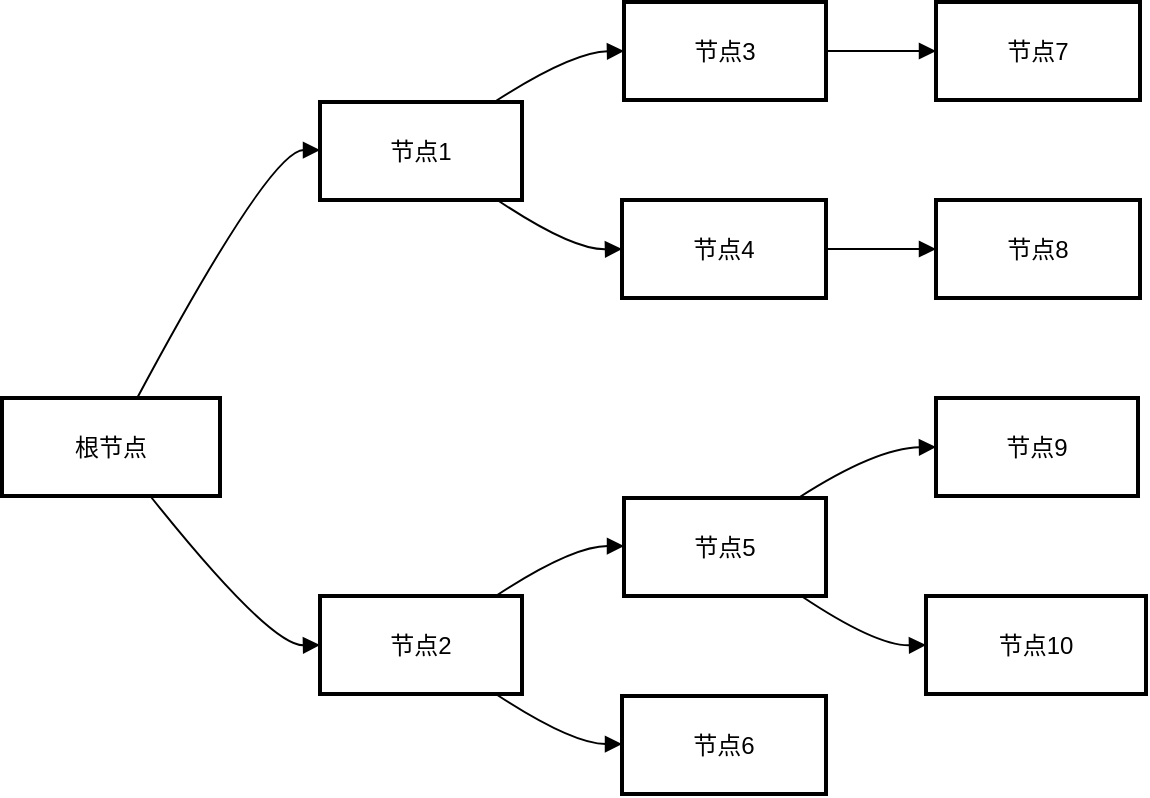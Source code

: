 <mxfile version="24.7.17">
  <diagram name="第 1 页" id="fFhrtoRJWJOJAEUbaa_x">
    <mxGraphModel>
      <root>
        <mxCell id="0" />
        <mxCell id="1" parent="0" />
        <mxCell id="2" value="根节点" style="whiteSpace=wrap;strokeWidth=2;" vertex="1" parent="1">
          <mxGeometry x="8" y="206" width="109" height="49" as="geometry" />
        </mxCell>
        <mxCell id="3" value="节点1" style="whiteSpace=wrap;strokeWidth=2;" vertex="1" parent="1">
          <mxGeometry x="167" y="58" width="101" height="49" as="geometry" />
        </mxCell>
        <mxCell id="4" value="节点2" style="whiteSpace=wrap;strokeWidth=2;" vertex="1" parent="1">
          <mxGeometry x="167" y="305" width="101" height="49" as="geometry" />
        </mxCell>
        <mxCell id="5" value="节点3" style="whiteSpace=wrap;strokeWidth=2;" vertex="1" parent="1">
          <mxGeometry x="319" y="8" width="101" height="49" as="geometry" />
        </mxCell>
        <mxCell id="6" value="节点4" style="whiteSpace=wrap;strokeWidth=2;" vertex="1" parent="1">
          <mxGeometry x="318" y="107" width="102" height="49" as="geometry" />
        </mxCell>
        <mxCell id="7" value="节点5" style="whiteSpace=wrap;strokeWidth=2;" vertex="1" parent="1">
          <mxGeometry x="319" y="256" width="101" height="49" as="geometry" />
        </mxCell>
        <mxCell id="8" value="节点6" style="whiteSpace=wrap;strokeWidth=2;" vertex="1" parent="1">
          <mxGeometry x="318" y="355" width="102" height="49" as="geometry" />
        </mxCell>
        <mxCell id="9" value="节点7" style="whiteSpace=wrap;strokeWidth=2;" vertex="1" parent="1">
          <mxGeometry x="475" y="8" width="102" height="49" as="geometry" />
        </mxCell>
        <mxCell id="10" value="节点8" style="whiteSpace=wrap;strokeWidth=2;" vertex="1" parent="1">
          <mxGeometry x="475" y="107" width="102" height="49" as="geometry" />
        </mxCell>
        <mxCell id="11" value="节点9" style="whiteSpace=wrap;strokeWidth=2;" vertex="1" parent="1">
          <mxGeometry x="475" y="206" width="101" height="49" as="geometry" />
        </mxCell>
        <mxCell id="12" value="节点10" style="whiteSpace=wrap;strokeWidth=2;" vertex="1" parent="1">
          <mxGeometry x="470" y="305" width="110" height="49" as="geometry" />
        </mxCell>
        <mxCell id="13" value="" style="curved=1;startArrow=none;endArrow=block;exitX=0.62;exitY=0;entryX=0;entryY=0.49;" edge="1" parent="1" source="2" target="3">
          <mxGeometry relative="1" as="geometry">
            <Array as="points">
              <mxPoint x="142" y="82" />
            </Array>
          </mxGeometry>
        </mxCell>
        <mxCell id="14" value="" style="curved=1;startArrow=none;endArrow=block;exitX=0.68;exitY=1;entryX=0;entryY=0.5;" edge="1" parent="1" source="2" target="4">
          <mxGeometry relative="1" as="geometry">
            <Array as="points">
              <mxPoint x="142" y="330" />
            </Array>
          </mxGeometry>
        </mxCell>
        <mxCell id="15" value="" style="curved=1;startArrow=none;endArrow=block;exitX=0.87;exitY=-0.01;entryX=0;entryY=0.5;" edge="1" parent="1" source="3" target="5">
          <mxGeometry relative="1" as="geometry">
            <Array as="points">
              <mxPoint x="293" y="33" />
            </Array>
          </mxGeometry>
        </mxCell>
        <mxCell id="16" value="" style="curved=1;startArrow=none;endArrow=block;exitX=0.87;exitY=0.99;entryX=0;entryY=0.5;" edge="1" parent="1" source="3" target="6">
          <mxGeometry relative="1" as="geometry">
            <Array as="points">
              <mxPoint x="293" y="132" />
            </Array>
          </mxGeometry>
        </mxCell>
        <mxCell id="17" value="" style="curved=1;startArrow=none;endArrow=block;exitX=0.87;exitY=0;entryX=0;entryY=0.49;" edge="1" parent="1" source="4" target="7">
          <mxGeometry relative="1" as="geometry">
            <Array as="points">
              <mxPoint x="293" y="280" />
            </Array>
          </mxGeometry>
        </mxCell>
        <mxCell id="18" value="" style="curved=1;startArrow=none;endArrow=block;exitX=0.87;exitY=1;entryX=0;entryY=0.49;" edge="1" parent="1" source="4" target="8">
          <mxGeometry relative="1" as="geometry">
            <Array as="points">
              <mxPoint x="293" y="379" />
            </Array>
          </mxGeometry>
        </mxCell>
        <mxCell id="19" value="" style="curved=1;startArrow=none;endArrow=block;exitX=1;exitY=0.5;entryX=0;entryY=0.5;" edge="1" parent="1" source="5" target="9">
          <mxGeometry relative="1" as="geometry">
            <Array as="points" />
          </mxGeometry>
        </mxCell>
        <mxCell id="20" value="" style="curved=1;startArrow=none;endArrow=block;exitX=1;exitY=0.5;entryX=0;entryY=0.5;" edge="1" parent="1" source="6" target="10">
          <mxGeometry relative="1" as="geometry">
            <Array as="points" />
          </mxGeometry>
        </mxCell>
        <mxCell id="21" value="" style="curved=1;startArrow=none;endArrow=block;exitX=0.87;exitY=-0.01;entryX=0;entryY=0.5;" edge="1" parent="1" source="7" target="11">
          <mxGeometry relative="1" as="geometry">
            <Array as="points">
              <mxPoint x="445" y="231" />
            </Array>
          </mxGeometry>
        </mxCell>
        <mxCell id="22" value="" style="curved=1;startArrow=none;endArrow=block;exitX=0.87;exitY=0.99;entryX=0;entryY=0.5;" edge="1" parent="1" source="7" target="12">
          <mxGeometry relative="1" as="geometry">
            <Array as="points">
              <mxPoint x="445" y="330" />
            </Array>
          </mxGeometry>
        </mxCell>
      </root>
    </mxGraphModel>
  </diagram>
</mxfile>
